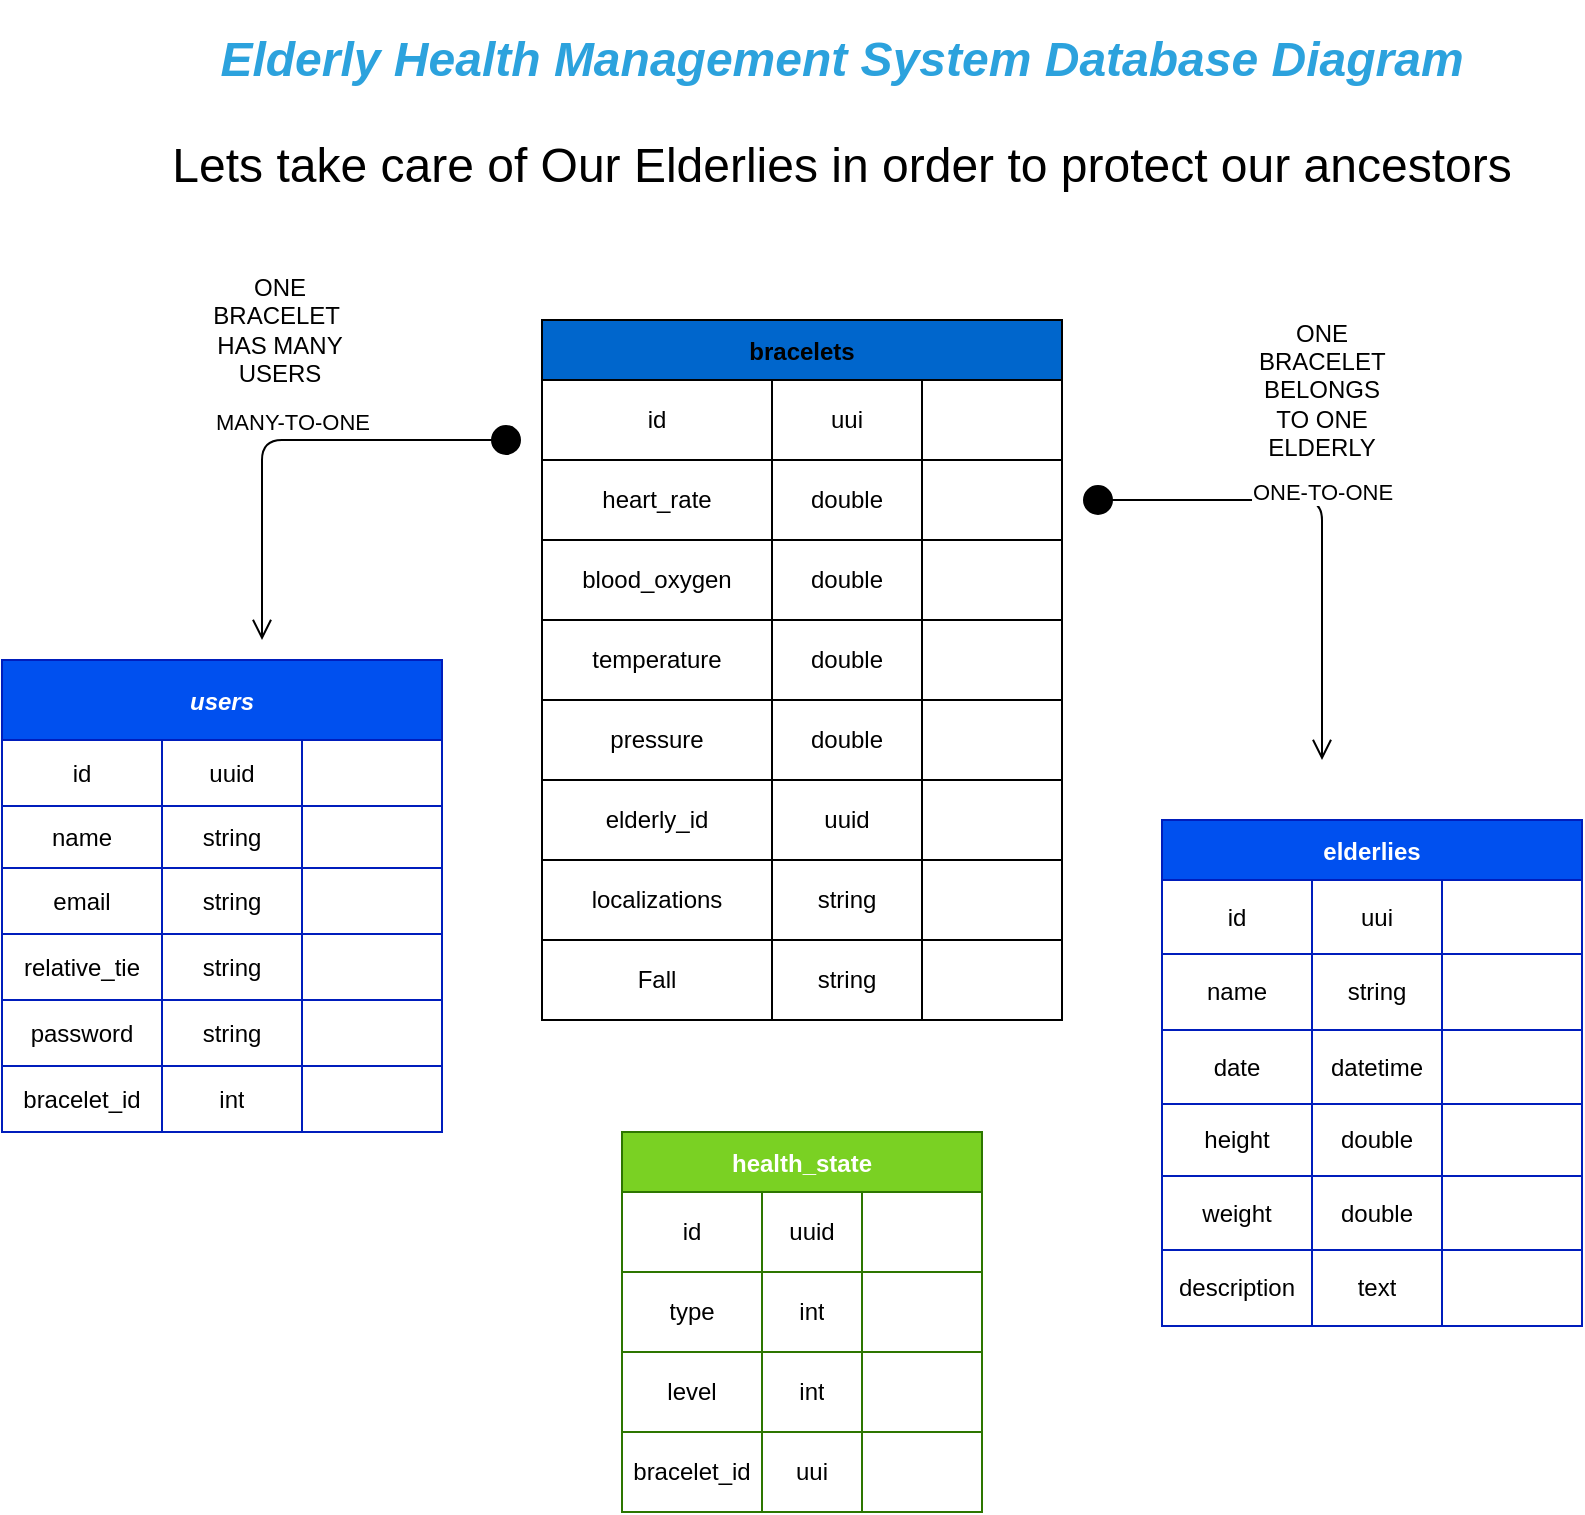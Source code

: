 <mxfile>
    <diagram id="YnS87yEpvr6c0MNXMADk" name="Page-1">
        <mxGraphModel dx="781" dy="1704" grid="1" gridSize="10" guides="1" tooltips="1" connect="1" arrows="1" fold="1" page="1" pageScale="1" pageWidth="850" pageHeight="1100" math="0" shadow="0">
            <root>
                <object label="" s="" id="0">
                    <mxCell/>
                </object>
                <mxCell id="1" parent="0"/>
                <mxCell id="2" value="elderlies" style="shape=table;startSize=30;container=1;collapsible=0;childLayout=tableLayout;fontStyle=1;align=center;fillColor=#0050ef;fontColor=#ffffff;strokeColor=#001DBC;" parent="1" vertex="1">
                    <mxGeometry x="590" y="340" width="210" height="253" as="geometry"/>
                </mxCell>
                <mxCell id="4MphJ5b8s6txSLYcJW80-159" value="" style="shape=tableRow;horizontal=0;startSize=0;swimlaneHead=0;swimlaneBody=0;top=0;left=0;bottom=0;right=0;collapsible=0;dropTarget=0;fillColor=none;points=[[0,0.5],[1,0.5]];portConstraint=eastwest;" parent="2" vertex="1">
                    <mxGeometry y="30" width="210" height="37" as="geometry"/>
                </mxCell>
                <mxCell id="4MphJ5b8s6txSLYcJW80-160" value="id" style="shape=partialRectangle;html=1;whiteSpace=wrap;connectable=0;fillColor=none;top=0;left=0;bottom=0;right=0;overflow=hidden;" parent="4MphJ5b8s6txSLYcJW80-159" vertex="1">
                    <mxGeometry width="75" height="37" as="geometry">
                        <mxRectangle width="75" height="37" as="alternateBounds"/>
                    </mxGeometry>
                </mxCell>
                <mxCell id="4MphJ5b8s6txSLYcJW80-161" value="uui" style="shape=partialRectangle;html=1;whiteSpace=wrap;connectable=0;fillColor=none;top=0;left=0;bottom=0;right=0;overflow=hidden;" parent="4MphJ5b8s6txSLYcJW80-159" vertex="1">
                    <mxGeometry x="75" width="65" height="37" as="geometry">
                        <mxRectangle width="65" height="37" as="alternateBounds"/>
                    </mxGeometry>
                </mxCell>
                <mxCell id="4MphJ5b8s6txSLYcJW80-162" value="" style="shape=partialRectangle;html=1;whiteSpace=wrap;connectable=0;fillColor=none;top=0;left=0;bottom=0;right=0;overflow=hidden;" parent="4MphJ5b8s6txSLYcJW80-159" vertex="1">
                    <mxGeometry x="140" width="70" height="37" as="geometry">
                        <mxRectangle width="70" height="37" as="alternateBounds"/>
                    </mxGeometry>
                </mxCell>
                <mxCell id="7" value="" style="shape=tableRow;horizontal=0;startSize=0;swimlaneHead=0;swimlaneBody=0;top=0;left=0;bottom=0;right=0;collapsible=0;dropTarget=0;fillColor=none;points=[[0,0.5],[1,0.5]];portConstraint=eastwest;" parent="2" vertex="1">
                    <mxGeometry y="67" width="210" height="38" as="geometry"/>
                </mxCell>
                <mxCell id="8" value="name" style="shape=partialRectangle;html=1;whiteSpace=wrap;connectable=0;fillColor=none;top=0;left=0;bottom=0;right=0;overflow=hidden;" parent="7" vertex="1">
                    <mxGeometry width="75" height="38" as="geometry">
                        <mxRectangle width="75" height="38" as="alternateBounds"/>
                    </mxGeometry>
                </mxCell>
                <mxCell id="9" value="string" style="shape=partialRectangle;html=1;whiteSpace=wrap;connectable=0;fillColor=none;top=0;left=0;bottom=0;right=0;overflow=hidden;" parent="7" vertex="1">
                    <mxGeometry x="75" width="65" height="38" as="geometry">
                        <mxRectangle width="65" height="38" as="alternateBounds"/>
                    </mxGeometry>
                </mxCell>
                <mxCell id="10" value="" style="shape=partialRectangle;html=1;whiteSpace=wrap;connectable=0;fillColor=none;top=0;left=0;bottom=0;right=0;overflow=hidden;" parent="7" vertex="1">
                    <mxGeometry x="140" width="70" height="38" as="geometry">
                        <mxRectangle width="70" height="38" as="alternateBounds"/>
                    </mxGeometry>
                </mxCell>
                <mxCell id="11" value="" style="shape=tableRow;horizontal=0;startSize=0;swimlaneHead=0;swimlaneBody=0;top=0;left=0;bottom=0;right=0;collapsible=0;dropTarget=0;fillColor=none;points=[[0,0.5],[1,0.5]];portConstraint=eastwest;" parent="2" vertex="1">
                    <mxGeometry y="105" width="210" height="37" as="geometry"/>
                </mxCell>
                <mxCell id="12" value="date" style="shape=partialRectangle;html=1;whiteSpace=wrap;connectable=0;fillColor=none;top=0;left=0;bottom=0;right=0;overflow=hidden;" parent="11" vertex="1">
                    <mxGeometry width="75" height="37" as="geometry">
                        <mxRectangle width="75" height="37" as="alternateBounds"/>
                    </mxGeometry>
                </mxCell>
                <mxCell id="13" value="datetime" style="shape=partialRectangle;html=1;whiteSpace=wrap;connectable=0;fillColor=none;top=0;left=0;bottom=0;right=0;overflow=hidden;" parent="11" vertex="1">
                    <mxGeometry x="75" width="65" height="37" as="geometry">
                        <mxRectangle width="65" height="37" as="alternateBounds"/>
                    </mxGeometry>
                </mxCell>
                <mxCell id="14" value="" style="shape=partialRectangle;html=1;whiteSpace=wrap;connectable=0;fillColor=none;top=0;left=0;bottom=0;right=0;overflow=hidden;" parent="11" vertex="1">
                    <mxGeometry x="140" width="70" height="37" as="geometry">
                        <mxRectangle width="70" height="37" as="alternateBounds"/>
                    </mxGeometry>
                </mxCell>
                <mxCell id="4MphJ5b8s6txSLYcJW80-93" style="shape=tableRow;horizontal=0;startSize=0;swimlaneHead=0;swimlaneBody=0;top=0;left=0;bottom=0;right=0;collapsible=0;dropTarget=0;fillColor=none;points=[[0,0.5],[1,0.5]];portConstraint=eastwest;" parent="2" vertex="1">
                    <mxGeometry y="142" width="210" height="36" as="geometry"/>
                </mxCell>
                <mxCell id="4MphJ5b8s6txSLYcJW80-94" value="height" style="shape=partialRectangle;html=1;whiteSpace=wrap;connectable=0;fillColor=none;top=0;left=0;bottom=0;right=0;overflow=hidden;" parent="4MphJ5b8s6txSLYcJW80-93" vertex="1">
                    <mxGeometry width="75" height="36" as="geometry">
                        <mxRectangle width="75" height="36" as="alternateBounds"/>
                    </mxGeometry>
                </mxCell>
                <mxCell id="4MphJ5b8s6txSLYcJW80-95" value="double" style="shape=partialRectangle;html=1;whiteSpace=wrap;connectable=0;fillColor=none;top=0;left=0;bottom=0;right=0;overflow=hidden;" parent="4MphJ5b8s6txSLYcJW80-93" vertex="1">
                    <mxGeometry x="75" width="65" height="36" as="geometry">
                        <mxRectangle width="65" height="36" as="alternateBounds"/>
                    </mxGeometry>
                </mxCell>
                <mxCell id="4MphJ5b8s6txSLYcJW80-96" style="shape=partialRectangle;html=1;whiteSpace=wrap;connectable=0;fillColor=none;top=0;left=0;bottom=0;right=0;overflow=hidden;" parent="4MphJ5b8s6txSLYcJW80-93" vertex="1">
                    <mxGeometry x="140" width="70" height="36" as="geometry">
                        <mxRectangle width="70" height="36" as="alternateBounds"/>
                    </mxGeometry>
                </mxCell>
                <mxCell id="4MphJ5b8s6txSLYcJW80-97" style="shape=tableRow;horizontal=0;startSize=0;swimlaneHead=0;swimlaneBody=0;top=0;left=0;bottom=0;right=0;collapsible=0;dropTarget=0;fillColor=none;points=[[0,0.5],[1,0.5]];portConstraint=eastwest;" parent="2" vertex="1">
                    <mxGeometry y="178" width="210" height="37" as="geometry"/>
                </mxCell>
                <mxCell id="4MphJ5b8s6txSLYcJW80-98" value="weight" style="shape=partialRectangle;html=1;whiteSpace=wrap;connectable=0;fillColor=none;top=0;left=0;bottom=0;right=0;overflow=hidden;" parent="4MphJ5b8s6txSLYcJW80-97" vertex="1">
                    <mxGeometry width="75" height="37" as="geometry">
                        <mxRectangle width="75" height="37" as="alternateBounds"/>
                    </mxGeometry>
                </mxCell>
                <mxCell id="4MphJ5b8s6txSLYcJW80-99" value="double" style="shape=partialRectangle;html=1;whiteSpace=wrap;connectable=0;fillColor=none;top=0;left=0;bottom=0;right=0;overflow=hidden;" parent="4MphJ5b8s6txSLYcJW80-97" vertex="1">
                    <mxGeometry x="75" width="65" height="37" as="geometry">
                        <mxRectangle width="65" height="37" as="alternateBounds"/>
                    </mxGeometry>
                </mxCell>
                <mxCell id="4MphJ5b8s6txSLYcJW80-100" style="shape=partialRectangle;html=1;whiteSpace=wrap;connectable=0;fillColor=none;top=0;left=0;bottom=0;right=0;overflow=hidden;" parent="4MphJ5b8s6txSLYcJW80-97" vertex="1">
                    <mxGeometry x="140" width="70" height="37" as="geometry">
                        <mxRectangle width="70" height="37" as="alternateBounds"/>
                    </mxGeometry>
                </mxCell>
                <mxCell id="4MphJ5b8s6txSLYcJW80-101" style="shape=tableRow;horizontal=0;startSize=0;swimlaneHead=0;swimlaneBody=0;top=0;left=0;bottom=0;right=0;collapsible=0;dropTarget=0;fillColor=none;points=[[0,0.5],[1,0.5]];portConstraint=eastwest;" parent="2" vertex="1">
                    <mxGeometry y="215" width="210" height="38" as="geometry"/>
                </mxCell>
                <mxCell id="4MphJ5b8s6txSLYcJW80-102" value="description" style="shape=partialRectangle;html=1;whiteSpace=wrap;connectable=0;fillColor=none;top=0;left=0;bottom=0;right=0;overflow=hidden;" parent="4MphJ5b8s6txSLYcJW80-101" vertex="1">
                    <mxGeometry width="75" height="38" as="geometry">
                        <mxRectangle width="75" height="38" as="alternateBounds"/>
                    </mxGeometry>
                </mxCell>
                <mxCell id="4MphJ5b8s6txSLYcJW80-103" value="text" style="shape=partialRectangle;html=1;whiteSpace=wrap;connectable=0;fillColor=none;top=0;left=0;bottom=0;right=0;overflow=hidden;" parent="4MphJ5b8s6txSLYcJW80-101" vertex="1">
                    <mxGeometry x="75" width="65" height="38" as="geometry">
                        <mxRectangle width="65" height="38" as="alternateBounds"/>
                    </mxGeometry>
                </mxCell>
                <mxCell id="4MphJ5b8s6txSLYcJW80-104" style="shape=partialRectangle;html=1;whiteSpace=wrap;connectable=0;fillColor=none;top=0;left=0;bottom=0;right=0;overflow=hidden;" parent="4MphJ5b8s6txSLYcJW80-101" vertex="1">
                    <mxGeometry x="140" width="70" height="38" as="geometry">
                        <mxRectangle width="70" height="38" as="alternateBounds"/>
                    </mxGeometry>
                </mxCell>
                <mxCell id="15" value="users" style="shape=table;startSize=40;container=1;collapsible=0;childLayout=tableLayout;fontStyle=3;align=center;labelBackgroundColor=none;fillColor=#0050ef;fontColor=#ffffff;strokeColor=#001DBC;" parent="1" vertex="1">
                    <mxGeometry x="10" y="260" width="220" height="236" as="geometry"/>
                </mxCell>
                <mxCell id="16" value="" style="shape=tableRow;horizontal=0;startSize=0;swimlaneHead=0;swimlaneBody=0;top=0;left=0;bottom=0;right=0;collapsible=0;dropTarget=0;fillColor=none;points=[[0,0.5],[1,0.5]];portConstraint=eastwest;" parent="15" vertex="1">
                    <mxGeometry y="40" width="220" height="33" as="geometry"/>
                </mxCell>
                <mxCell id="17" value="id" style="shape=partialRectangle;html=1;whiteSpace=wrap;connectable=0;fillColor=none;top=0;left=0;bottom=0;right=0;overflow=hidden;" parent="16" vertex="1">
                    <mxGeometry width="80" height="33" as="geometry">
                        <mxRectangle width="80" height="33" as="alternateBounds"/>
                    </mxGeometry>
                </mxCell>
                <mxCell id="18" value="uuid" style="shape=partialRectangle;html=1;whiteSpace=wrap;connectable=0;fillColor=none;top=0;left=0;bottom=0;right=0;overflow=hidden;" parent="16" vertex="1">
                    <mxGeometry x="80" width="70" height="33" as="geometry">
                        <mxRectangle width="70" height="33" as="alternateBounds"/>
                    </mxGeometry>
                </mxCell>
                <mxCell id="19" value="" style="shape=partialRectangle;html=1;whiteSpace=wrap;connectable=0;fillColor=none;top=0;left=0;bottom=0;right=0;overflow=hidden;" parent="16" vertex="1">
                    <mxGeometry x="150" width="70" height="33" as="geometry">
                        <mxRectangle width="70" height="33" as="alternateBounds"/>
                    </mxGeometry>
                </mxCell>
                <mxCell id="20" value="" style="shape=tableRow;horizontal=0;startSize=0;swimlaneHead=0;swimlaneBody=0;top=0;left=0;bottom=0;right=0;collapsible=0;dropTarget=0;fillColor=none;points=[[0,0.5],[1,0.5]];portConstraint=eastwest;" parent="15" vertex="1">
                    <mxGeometry y="73" width="220" height="31" as="geometry"/>
                </mxCell>
                <mxCell id="21" value="name" style="shape=partialRectangle;html=1;whiteSpace=wrap;connectable=0;fillColor=none;top=0;left=0;bottom=0;right=0;overflow=hidden;" parent="20" vertex="1">
                    <mxGeometry width="80" height="31" as="geometry">
                        <mxRectangle width="80" height="31" as="alternateBounds"/>
                    </mxGeometry>
                </mxCell>
                <mxCell id="22" value="string" style="shape=partialRectangle;html=1;whiteSpace=wrap;connectable=0;fillColor=none;top=0;left=0;bottom=0;right=0;overflow=hidden;" parent="20" vertex="1">
                    <mxGeometry x="80" width="70" height="31" as="geometry">
                        <mxRectangle width="70" height="31" as="alternateBounds"/>
                    </mxGeometry>
                </mxCell>
                <mxCell id="23" value="" style="shape=partialRectangle;html=1;whiteSpace=wrap;connectable=0;fillColor=none;top=0;left=0;bottom=0;right=0;overflow=hidden;" parent="20" vertex="1">
                    <mxGeometry x="150" width="70" height="31" as="geometry">
                        <mxRectangle width="70" height="31" as="alternateBounds"/>
                    </mxGeometry>
                </mxCell>
                <mxCell id="24" value="" style="shape=tableRow;horizontal=0;startSize=0;swimlaneHead=0;swimlaneBody=0;top=0;left=0;bottom=0;right=0;collapsible=0;dropTarget=0;fillColor=none;points=[[0,0.5],[1,0.5]];portConstraint=eastwest;" parent="15" vertex="1">
                    <mxGeometry y="104" width="220" height="33" as="geometry"/>
                </mxCell>
                <mxCell id="25" value="email" style="shape=partialRectangle;html=1;whiteSpace=wrap;connectable=0;fillColor=none;top=0;left=0;bottom=0;right=0;overflow=hidden;" parent="24" vertex="1">
                    <mxGeometry width="80" height="33" as="geometry">
                        <mxRectangle width="80" height="33" as="alternateBounds"/>
                    </mxGeometry>
                </mxCell>
                <mxCell id="26" value="string" style="shape=partialRectangle;html=1;whiteSpace=wrap;connectable=0;fillColor=none;top=0;left=0;bottom=0;right=0;overflow=hidden;" parent="24" vertex="1">
                    <mxGeometry x="80" width="70" height="33" as="geometry">
                        <mxRectangle width="70" height="33" as="alternateBounds"/>
                    </mxGeometry>
                </mxCell>
                <mxCell id="27" value="" style="shape=partialRectangle;html=1;whiteSpace=wrap;connectable=0;fillColor=none;top=0;left=0;bottom=0;right=0;overflow=hidden;" parent="24" vertex="1">
                    <mxGeometry x="150" width="70" height="33" as="geometry">
                        <mxRectangle width="70" height="33" as="alternateBounds"/>
                    </mxGeometry>
                </mxCell>
                <mxCell id="4MphJ5b8s6txSLYcJW80-67" style="shape=tableRow;horizontal=0;startSize=0;swimlaneHead=0;swimlaneBody=0;top=0;left=0;bottom=0;right=0;collapsible=0;dropTarget=0;fillColor=none;points=[[0,0.5],[1,0.5]];portConstraint=eastwest;" parent="15" vertex="1">
                    <mxGeometry y="137" width="220" height="33" as="geometry"/>
                </mxCell>
                <mxCell id="4MphJ5b8s6txSLYcJW80-68" value="relative_tie" style="shape=partialRectangle;html=1;whiteSpace=wrap;connectable=0;fillColor=none;top=0;left=0;bottom=0;right=0;overflow=hidden;" parent="4MphJ5b8s6txSLYcJW80-67" vertex="1">
                    <mxGeometry width="80" height="33" as="geometry">
                        <mxRectangle width="80" height="33" as="alternateBounds"/>
                    </mxGeometry>
                </mxCell>
                <mxCell id="4MphJ5b8s6txSLYcJW80-69" value="string" style="shape=partialRectangle;html=1;whiteSpace=wrap;connectable=0;fillColor=none;top=0;left=0;bottom=0;right=0;overflow=hidden;" parent="4MphJ5b8s6txSLYcJW80-67" vertex="1">
                    <mxGeometry x="80" width="70" height="33" as="geometry">
                        <mxRectangle width="70" height="33" as="alternateBounds"/>
                    </mxGeometry>
                </mxCell>
                <mxCell id="4MphJ5b8s6txSLYcJW80-70" style="shape=partialRectangle;html=1;whiteSpace=wrap;connectable=0;fillColor=none;top=0;left=0;bottom=0;right=0;overflow=hidden;" parent="4MphJ5b8s6txSLYcJW80-67" vertex="1">
                    <mxGeometry x="150" width="70" height="33" as="geometry">
                        <mxRectangle width="70" height="33" as="alternateBounds"/>
                    </mxGeometry>
                </mxCell>
                <mxCell id="4MphJ5b8s6txSLYcJW80-71" style="shape=tableRow;horizontal=0;startSize=0;swimlaneHead=0;swimlaneBody=0;top=0;left=0;bottom=0;right=0;collapsible=0;dropTarget=0;fillColor=none;points=[[0,0.5],[1,0.5]];portConstraint=eastwest;" parent="15" vertex="1">
                    <mxGeometry y="170" width="220" height="33" as="geometry"/>
                </mxCell>
                <mxCell id="4MphJ5b8s6txSLYcJW80-72" value="password" style="shape=partialRectangle;html=1;whiteSpace=wrap;connectable=0;fillColor=none;top=0;left=0;bottom=0;right=0;overflow=hidden;" parent="4MphJ5b8s6txSLYcJW80-71" vertex="1">
                    <mxGeometry width="80" height="33" as="geometry">
                        <mxRectangle width="80" height="33" as="alternateBounds"/>
                    </mxGeometry>
                </mxCell>
                <mxCell id="4MphJ5b8s6txSLYcJW80-73" value="string" style="shape=partialRectangle;html=1;whiteSpace=wrap;connectable=0;fillColor=none;top=0;left=0;bottom=0;right=0;overflow=hidden;" parent="4MphJ5b8s6txSLYcJW80-71" vertex="1">
                    <mxGeometry x="80" width="70" height="33" as="geometry">
                        <mxRectangle width="70" height="33" as="alternateBounds"/>
                    </mxGeometry>
                </mxCell>
                <mxCell id="4MphJ5b8s6txSLYcJW80-74" style="shape=partialRectangle;html=1;whiteSpace=wrap;connectable=0;fillColor=none;top=0;left=0;bottom=0;right=0;overflow=hidden;" parent="4MphJ5b8s6txSLYcJW80-71" vertex="1">
                    <mxGeometry x="150" width="70" height="33" as="geometry">
                        <mxRectangle width="70" height="33" as="alternateBounds"/>
                    </mxGeometry>
                </mxCell>
                <mxCell id="4MphJ5b8s6txSLYcJW80-75" style="shape=tableRow;horizontal=0;startSize=0;swimlaneHead=0;swimlaneBody=0;top=0;left=0;bottom=0;right=0;collapsible=0;dropTarget=0;fillColor=none;points=[[0,0.5],[1,0.5]];portConstraint=eastwest;" parent="15" vertex="1">
                    <mxGeometry y="203" width="220" height="33" as="geometry"/>
                </mxCell>
                <mxCell id="4MphJ5b8s6txSLYcJW80-76" value="bracelet_id" style="shape=partialRectangle;html=1;whiteSpace=wrap;connectable=0;fillColor=none;top=0;left=0;bottom=0;right=0;overflow=hidden;" parent="4MphJ5b8s6txSLYcJW80-75" vertex="1">
                    <mxGeometry width="80" height="33" as="geometry">
                        <mxRectangle width="80" height="33" as="alternateBounds"/>
                    </mxGeometry>
                </mxCell>
                <mxCell id="4MphJ5b8s6txSLYcJW80-77" value="int" style="shape=partialRectangle;html=1;whiteSpace=wrap;connectable=0;fillColor=none;top=0;left=0;bottom=0;right=0;overflow=hidden;" parent="4MphJ5b8s6txSLYcJW80-75" vertex="1">
                    <mxGeometry x="80" width="70" height="33" as="geometry">
                        <mxRectangle width="70" height="33" as="alternateBounds"/>
                    </mxGeometry>
                </mxCell>
                <mxCell id="4MphJ5b8s6txSLYcJW80-78" style="shape=partialRectangle;html=1;whiteSpace=wrap;connectable=0;fillColor=none;top=0;left=0;bottom=0;right=0;overflow=hidden;" parent="4MphJ5b8s6txSLYcJW80-75" vertex="1">
                    <mxGeometry x="150" width="70" height="33" as="geometry">
                        <mxRectangle width="70" height="33" as="alternateBounds"/>
                    </mxGeometry>
                </mxCell>
                <mxCell id="4MphJ5b8s6txSLYcJW80-79" value="bracelets" style="shape=table;startSize=30;container=1;collapsible=0;childLayout=tableLayout;fontStyle=1;align=center;fillColor=#0066CC;" parent="1" vertex="1">
                    <mxGeometry x="280" y="90" width="260" height="350" as="geometry"/>
                </mxCell>
                <mxCell id="4MphJ5b8s6txSLYcJW80-80" value="" style="shape=tableRow;horizontal=0;startSize=0;swimlaneHead=0;swimlaneBody=0;top=0;left=0;bottom=0;right=0;collapsible=0;dropTarget=0;fillColor=none;points=[[0,0.5],[1,0.5]];portConstraint=eastwest;" parent="4MphJ5b8s6txSLYcJW80-79" vertex="1">
                    <mxGeometry y="30" width="260" height="40" as="geometry"/>
                </mxCell>
                <mxCell id="4MphJ5b8s6txSLYcJW80-81" value="id" style="shape=partialRectangle;html=1;whiteSpace=wrap;connectable=0;fillColor=none;top=0;left=0;bottom=0;right=0;overflow=hidden;" parent="4MphJ5b8s6txSLYcJW80-80" vertex="1">
                    <mxGeometry width="115" height="40" as="geometry">
                        <mxRectangle width="115" height="40" as="alternateBounds"/>
                    </mxGeometry>
                </mxCell>
                <mxCell id="4MphJ5b8s6txSLYcJW80-82" value="uui" style="shape=partialRectangle;html=1;whiteSpace=wrap;connectable=0;fillColor=none;top=0;left=0;bottom=0;right=0;overflow=hidden;" parent="4MphJ5b8s6txSLYcJW80-80" vertex="1">
                    <mxGeometry x="115" width="75" height="40" as="geometry">
                        <mxRectangle width="75" height="40" as="alternateBounds"/>
                    </mxGeometry>
                </mxCell>
                <mxCell id="4MphJ5b8s6txSLYcJW80-83" value="" style="shape=partialRectangle;html=1;whiteSpace=wrap;connectable=0;fillColor=none;top=0;left=0;bottom=0;right=0;overflow=hidden;" parent="4MphJ5b8s6txSLYcJW80-80" vertex="1">
                    <mxGeometry x="190" width="70" height="40" as="geometry">
                        <mxRectangle width="70" height="40" as="alternateBounds"/>
                    </mxGeometry>
                </mxCell>
                <mxCell id="4MphJ5b8s6txSLYcJW80-84" value="" style="shape=tableRow;horizontal=0;startSize=0;swimlaneHead=0;swimlaneBody=0;top=0;left=0;bottom=0;right=0;collapsible=0;dropTarget=0;fillColor=none;points=[[0,0.5],[1,0.5]];portConstraint=eastwest;" parent="4MphJ5b8s6txSLYcJW80-79" vertex="1">
                    <mxGeometry y="70" width="260" height="40" as="geometry"/>
                </mxCell>
                <mxCell id="4MphJ5b8s6txSLYcJW80-85" value="heart_rate" style="shape=partialRectangle;html=1;whiteSpace=wrap;connectable=0;fillColor=none;top=0;left=0;bottom=0;right=0;overflow=hidden;" parent="4MphJ5b8s6txSLYcJW80-84" vertex="1">
                    <mxGeometry width="115" height="40" as="geometry">
                        <mxRectangle width="115" height="40" as="alternateBounds"/>
                    </mxGeometry>
                </mxCell>
                <mxCell id="4MphJ5b8s6txSLYcJW80-86" value="double" style="shape=partialRectangle;html=1;whiteSpace=wrap;connectable=0;fillColor=none;top=0;left=0;bottom=0;right=0;overflow=hidden;" parent="4MphJ5b8s6txSLYcJW80-84" vertex="1">
                    <mxGeometry x="115" width="75" height="40" as="geometry">
                        <mxRectangle width="75" height="40" as="alternateBounds"/>
                    </mxGeometry>
                </mxCell>
                <mxCell id="4MphJ5b8s6txSLYcJW80-87" value="" style="shape=partialRectangle;html=1;whiteSpace=wrap;connectable=0;fillColor=none;top=0;left=0;bottom=0;right=0;overflow=hidden;" parent="4MphJ5b8s6txSLYcJW80-84" vertex="1">
                    <mxGeometry x="190" width="70" height="40" as="geometry">
                        <mxRectangle width="70" height="40" as="alternateBounds"/>
                    </mxGeometry>
                </mxCell>
                <mxCell id="4MphJ5b8s6txSLYcJW80-88" value="" style="shape=tableRow;horizontal=0;startSize=0;swimlaneHead=0;swimlaneBody=0;top=0;left=0;bottom=0;right=0;collapsible=0;dropTarget=0;fillColor=none;points=[[0,0.5],[1,0.5]];portConstraint=eastwest;" parent="4MphJ5b8s6txSLYcJW80-79" vertex="1">
                    <mxGeometry y="110" width="260" height="40" as="geometry"/>
                </mxCell>
                <mxCell id="4MphJ5b8s6txSLYcJW80-89" value="blood_oxygen" style="shape=partialRectangle;html=1;whiteSpace=wrap;connectable=0;fillColor=none;top=0;left=0;bottom=0;right=0;overflow=hidden;" parent="4MphJ5b8s6txSLYcJW80-88" vertex="1">
                    <mxGeometry width="115" height="40" as="geometry">
                        <mxRectangle width="115" height="40" as="alternateBounds"/>
                    </mxGeometry>
                </mxCell>
                <mxCell id="4MphJ5b8s6txSLYcJW80-90" value="double" style="shape=partialRectangle;html=1;whiteSpace=wrap;connectable=0;fillColor=none;top=0;left=0;bottom=0;right=0;overflow=hidden;" parent="4MphJ5b8s6txSLYcJW80-88" vertex="1">
                    <mxGeometry x="115" width="75" height="40" as="geometry">
                        <mxRectangle width="75" height="40" as="alternateBounds"/>
                    </mxGeometry>
                </mxCell>
                <mxCell id="4MphJ5b8s6txSLYcJW80-91" value="" style="shape=partialRectangle;html=1;whiteSpace=wrap;connectable=0;fillColor=none;top=0;left=0;bottom=0;right=0;overflow=hidden;" parent="4MphJ5b8s6txSLYcJW80-88" vertex="1">
                    <mxGeometry x="190" width="70" height="40" as="geometry">
                        <mxRectangle width="70" height="40" as="alternateBounds"/>
                    </mxGeometry>
                </mxCell>
                <mxCell id="4MphJ5b8s6txSLYcJW80-123" style="shape=tableRow;horizontal=0;startSize=0;swimlaneHead=0;swimlaneBody=0;top=0;left=0;bottom=0;right=0;collapsible=0;dropTarget=0;fillColor=none;points=[[0,0.5],[1,0.5]];portConstraint=eastwest;" parent="4MphJ5b8s6txSLYcJW80-79" vertex="1">
                    <mxGeometry y="150" width="260" height="40" as="geometry"/>
                </mxCell>
                <mxCell id="4MphJ5b8s6txSLYcJW80-124" value="temperature" style="shape=partialRectangle;html=1;whiteSpace=wrap;connectable=0;fillColor=none;top=0;left=0;bottom=0;right=0;overflow=hidden;" parent="4MphJ5b8s6txSLYcJW80-123" vertex="1">
                    <mxGeometry width="115" height="40" as="geometry">
                        <mxRectangle width="115" height="40" as="alternateBounds"/>
                    </mxGeometry>
                </mxCell>
                <mxCell id="4MphJ5b8s6txSLYcJW80-125" value="double" style="shape=partialRectangle;html=1;whiteSpace=wrap;connectable=0;fillColor=none;top=0;left=0;bottom=0;right=0;overflow=hidden;" parent="4MphJ5b8s6txSLYcJW80-123" vertex="1">
                    <mxGeometry x="115" width="75" height="40" as="geometry">
                        <mxRectangle width="75" height="40" as="alternateBounds"/>
                    </mxGeometry>
                </mxCell>
                <mxCell id="4MphJ5b8s6txSLYcJW80-126" style="shape=partialRectangle;html=1;whiteSpace=wrap;connectable=0;fillColor=none;top=0;left=0;bottom=0;right=0;overflow=hidden;" parent="4MphJ5b8s6txSLYcJW80-123" vertex="1">
                    <mxGeometry x="190" width="70" height="40" as="geometry">
                        <mxRectangle width="70" height="40" as="alternateBounds"/>
                    </mxGeometry>
                </mxCell>
                <mxCell id="4MphJ5b8s6txSLYcJW80-127" style="shape=tableRow;horizontal=0;startSize=0;swimlaneHead=0;swimlaneBody=0;top=0;left=0;bottom=0;right=0;collapsible=0;dropTarget=0;fillColor=none;points=[[0,0.5],[1,0.5]];portConstraint=eastwest;" parent="4MphJ5b8s6txSLYcJW80-79" vertex="1">
                    <mxGeometry y="190" width="260" height="40" as="geometry"/>
                </mxCell>
                <mxCell id="4MphJ5b8s6txSLYcJW80-128" value="pressure" style="shape=partialRectangle;html=1;whiteSpace=wrap;connectable=0;fillColor=none;top=0;left=0;bottom=0;right=0;overflow=hidden;" parent="4MphJ5b8s6txSLYcJW80-127" vertex="1">
                    <mxGeometry width="115" height="40" as="geometry">
                        <mxRectangle width="115" height="40" as="alternateBounds"/>
                    </mxGeometry>
                </mxCell>
                <mxCell id="4MphJ5b8s6txSLYcJW80-129" value="double" style="shape=partialRectangle;html=1;whiteSpace=wrap;connectable=0;fillColor=none;top=0;left=0;bottom=0;right=0;overflow=hidden;" parent="4MphJ5b8s6txSLYcJW80-127" vertex="1">
                    <mxGeometry x="115" width="75" height="40" as="geometry">
                        <mxRectangle width="75" height="40" as="alternateBounds"/>
                    </mxGeometry>
                </mxCell>
                <mxCell id="4MphJ5b8s6txSLYcJW80-130" style="shape=partialRectangle;html=1;whiteSpace=wrap;connectable=0;fillColor=none;top=0;left=0;bottom=0;right=0;overflow=hidden;" parent="4MphJ5b8s6txSLYcJW80-127" vertex="1">
                    <mxGeometry x="190" width="70" height="40" as="geometry">
                        <mxRectangle width="70" height="40" as="alternateBounds"/>
                    </mxGeometry>
                </mxCell>
                <mxCell id="4MphJ5b8s6txSLYcJW80-155" style="shape=tableRow;horizontal=0;startSize=0;swimlaneHead=0;swimlaneBody=0;top=0;left=0;bottom=0;right=0;collapsible=0;dropTarget=0;fillColor=none;points=[[0,0.5],[1,0.5]];portConstraint=eastwest;" parent="4MphJ5b8s6txSLYcJW80-79" vertex="1">
                    <mxGeometry y="230" width="260" height="40" as="geometry"/>
                </mxCell>
                <mxCell id="4MphJ5b8s6txSLYcJW80-156" value="elderly_id" style="shape=partialRectangle;html=1;whiteSpace=wrap;connectable=0;fillColor=none;top=0;left=0;bottom=0;right=0;overflow=hidden;" parent="4MphJ5b8s6txSLYcJW80-155" vertex="1">
                    <mxGeometry width="115" height="40" as="geometry">
                        <mxRectangle width="115" height="40" as="alternateBounds"/>
                    </mxGeometry>
                </mxCell>
                <mxCell id="4MphJ5b8s6txSLYcJW80-157" value="uuid" style="shape=partialRectangle;html=1;whiteSpace=wrap;connectable=0;fillColor=none;top=0;left=0;bottom=0;right=0;overflow=hidden;" parent="4MphJ5b8s6txSLYcJW80-155" vertex="1">
                    <mxGeometry x="115" width="75" height="40" as="geometry">
                        <mxRectangle width="75" height="40" as="alternateBounds"/>
                    </mxGeometry>
                </mxCell>
                <mxCell id="4MphJ5b8s6txSLYcJW80-158" style="shape=partialRectangle;html=1;whiteSpace=wrap;connectable=0;fillColor=none;top=0;left=0;bottom=0;right=0;overflow=hidden;" parent="4MphJ5b8s6txSLYcJW80-155" vertex="1">
                    <mxGeometry x="190" width="70" height="40" as="geometry">
                        <mxRectangle width="70" height="40" as="alternateBounds"/>
                    </mxGeometry>
                </mxCell>
                <mxCell id="28" style="shape=tableRow;horizontal=0;startSize=0;swimlaneHead=0;swimlaneBody=0;top=0;left=0;bottom=0;right=0;collapsible=0;dropTarget=0;fillColor=none;points=[[0,0.5],[1,0.5]];portConstraint=eastwest;" vertex="1" parent="4MphJ5b8s6txSLYcJW80-79">
                    <mxGeometry y="270" width="260" height="40" as="geometry"/>
                </mxCell>
                <mxCell id="29" value="localizations" style="shape=partialRectangle;html=1;whiteSpace=wrap;connectable=0;fillColor=none;top=0;left=0;bottom=0;right=0;overflow=hidden;" vertex="1" parent="28">
                    <mxGeometry width="115" height="40" as="geometry">
                        <mxRectangle width="115" height="40" as="alternateBounds"/>
                    </mxGeometry>
                </mxCell>
                <mxCell id="30" value="string" style="shape=partialRectangle;html=1;whiteSpace=wrap;connectable=0;fillColor=none;top=0;left=0;bottom=0;right=0;overflow=hidden;" vertex="1" parent="28">
                    <mxGeometry x="115" width="75" height="40" as="geometry">
                        <mxRectangle width="75" height="40" as="alternateBounds"/>
                    </mxGeometry>
                </mxCell>
                <mxCell id="31" style="shape=partialRectangle;html=1;whiteSpace=wrap;connectable=0;fillColor=none;top=0;left=0;bottom=0;right=0;overflow=hidden;" vertex="1" parent="28">
                    <mxGeometry x="190" width="70" height="40" as="geometry">
                        <mxRectangle width="70" height="40" as="alternateBounds"/>
                    </mxGeometry>
                </mxCell>
                <mxCell id="32" style="shape=tableRow;horizontal=0;startSize=0;swimlaneHead=0;swimlaneBody=0;top=0;left=0;bottom=0;right=0;collapsible=0;dropTarget=0;fillColor=none;points=[[0,0.5],[1,0.5]];portConstraint=eastwest;" vertex="1" parent="4MphJ5b8s6txSLYcJW80-79">
                    <mxGeometry y="310" width="260" height="40" as="geometry"/>
                </mxCell>
                <mxCell id="33" value="Fall" style="shape=partialRectangle;html=1;whiteSpace=wrap;connectable=0;fillColor=none;top=0;left=0;bottom=0;right=0;overflow=hidden;" vertex="1" parent="32">
                    <mxGeometry width="115" height="40" as="geometry">
                        <mxRectangle width="115" height="40" as="alternateBounds"/>
                    </mxGeometry>
                </mxCell>
                <mxCell id="34" value="string" style="shape=partialRectangle;html=1;whiteSpace=wrap;connectable=0;fillColor=none;top=0;left=0;bottom=0;right=0;overflow=hidden;" vertex="1" parent="32">
                    <mxGeometry x="115" width="75" height="40" as="geometry">
                        <mxRectangle width="75" height="40" as="alternateBounds"/>
                    </mxGeometry>
                </mxCell>
                <mxCell id="35" style="shape=partialRectangle;html=1;whiteSpace=wrap;connectable=0;fillColor=none;top=0;left=0;bottom=0;right=0;overflow=hidden;" vertex="1" parent="32">
                    <mxGeometry x="190" width="70" height="40" as="geometry">
                        <mxRectangle width="70" height="40" as="alternateBounds"/>
                    </mxGeometry>
                </mxCell>
                <mxCell id="4MphJ5b8s6txSLYcJW80-110" value="health_state" style="shape=table;startSize=30;container=1;collapsible=0;childLayout=tableLayout;fontStyle=1;align=center;fillColor=#7ad123;fontColor=#ffffff;strokeColor=#2D7600;" parent="1" vertex="1">
                    <mxGeometry x="320" y="496" width="180" height="190" as="geometry"/>
                </mxCell>
                <mxCell id="4MphJ5b8s6txSLYcJW80-111" value="" style="shape=tableRow;horizontal=0;startSize=0;swimlaneHead=0;swimlaneBody=0;top=0;left=0;bottom=0;right=0;collapsible=0;dropTarget=0;fillColor=none;points=[[0,0.5],[1,0.5]];portConstraint=eastwest;" parent="4MphJ5b8s6txSLYcJW80-110" vertex="1">
                    <mxGeometry y="30" width="180" height="40" as="geometry"/>
                </mxCell>
                <mxCell id="4MphJ5b8s6txSLYcJW80-112" value="id" style="shape=partialRectangle;html=1;whiteSpace=wrap;connectable=0;fillColor=none;top=0;left=0;bottom=0;right=0;overflow=hidden;" parent="4MphJ5b8s6txSLYcJW80-111" vertex="1">
                    <mxGeometry width="70" height="40" as="geometry">
                        <mxRectangle width="70" height="40" as="alternateBounds"/>
                    </mxGeometry>
                </mxCell>
                <mxCell id="4MphJ5b8s6txSLYcJW80-113" value="uuid" style="shape=partialRectangle;html=1;whiteSpace=wrap;connectable=0;fillColor=none;top=0;left=0;bottom=0;right=0;overflow=hidden;" parent="4MphJ5b8s6txSLYcJW80-111" vertex="1">
                    <mxGeometry x="70" width="50" height="40" as="geometry">
                        <mxRectangle width="50" height="40" as="alternateBounds"/>
                    </mxGeometry>
                </mxCell>
                <mxCell id="4MphJ5b8s6txSLYcJW80-114" value="" style="shape=partialRectangle;html=1;whiteSpace=wrap;connectable=0;fillColor=none;top=0;left=0;bottom=0;right=0;overflow=hidden;" parent="4MphJ5b8s6txSLYcJW80-111" vertex="1">
                    <mxGeometry x="120" width="60" height="40" as="geometry">
                        <mxRectangle width="60" height="40" as="alternateBounds"/>
                    </mxGeometry>
                </mxCell>
                <mxCell id="4MphJ5b8s6txSLYcJW80-115" value="" style="shape=tableRow;horizontal=0;startSize=0;swimlaneHead=0;swimlaneBody=0;top=0;left=0;bottom=0;right=0;collapsible=0;dropTarget=0;fillColor=none;points=[[0,0.5],[1,0.5]];portConstraint=eastwest;" parent="4MphJ5b8s6txSLYcJW80-110" vertex="1">
                    <mxGeometry y="70" width="180" height="40" as="geometry"/>
                </mxCell>
                <mxCell id="4MphJ5b8s6txSLYcJW80-116" value="type" style="shape=partialRectangle;html=1;whiteSpace=wrap;connectable=0;fillColor=none;top=0;left=0;bottom=0;right=0;overflow=hidden;" parent="4MphJ5b8s6txSLYcJW80-115" vertex="1">
                    <mxGeometry width="70" height="40" as="geometry">
                        <mxRectangle width="70" height="40" as="alternateBounds"/>
                    </mxGeometry>
                </mxCell>
                <mxCell id="4MphJ5b8s6txSLYcJW80-117" value="int" style="shape=partialRectangle;html=1;whiteSpace=wrap;connectable=0;fillColor=none;top=0;left=0;bottom=0;right=0;overflow=hidden;" parent="4MphJ5b8s6txSLYcJW80-115" vertex="1">
                    <mxGeometry x="70" width="50" height="40" as="geometry">
                        <mxRectangle width="50" height="40" as="alternateBounds"/>
                    </mxGeometry>
                </mxCell>
                <mxCell id="4MphJ5b8s6txSLYcJW80-118" value="" style="shape=partialRectangle;html=1;whiteSpace=wrap;connectable=0;fillColor=none;top=0;left=0;bottom=0;right=0;overflow=hidden;" parent="4MphJ5b8s6txSLYcJW80-115" vertex="1">
                    <mxGeometry x="120" width="60" height="40" as="geometry">
                        <mxRectangle width="60" height="40" as="alternateBounds"/>
                    </mxGeometry>
                </mxCell>
                <mxCell id="4MphJ5b8s6txSLYcJW80-119" value="" style="shape=tableRow;horizontal=0;startSize=0;swimlaneHead=0;swimlaneBody=0;top=0;left=0;bottom=0;right=0;collapsible=0;dropTarget=0;fillColor=none;points=[[0,0.5],[1,0.5]];portConstraint=eastwest;" parent="4MphJ5b8s6txSLYcJW80-110" vertex="1">
                    <mxGeometry y="110" width="180" height="40" as="geometry"/>
                </mxCell>
                <mxCell id="4MphJ5b8s6txSLYcJW80-120" value="level" style="shape=partialRectangle;html=1;whiteSpace=wrap;connectable=0;fillColor=none;top=0;left=0;bottom=0;right=0;overflow=hidden;" parent="4MphJ5b8s6txSLYcJW80-119" vertex="1">
                    <mxGeometry width="70" height="40" as="geometry">
                        <mxRectangle width="70" height="40" as="alternateBounds"/>
                    </mxGeometry>
                </mxCell>
                <mxCell id="4MphJ5b8s6txSLYcJW80-121" value="int" style="shape=partialRectangle;html=1;whiteSpace=wrap;connectable=0;fillColor=none;top=0;left=0;bottom=0;right=0;overflow=hidden;" parent="4MphJ5b8s6txSLYcJW80-119" vertex="1">
                    <mxGeometry x="70" width="50" height="40" as="geometry">
                        <mxRectangle width="50" height="40" as="alternateBounds"/>
                    </mxGeometry>
                </mxCell>
                <mxCell id="4MphJ5b8s6txSLYcJW80-122" value="" style="shape=partialRectangle;html=1;whiteSpace=wrap;connectable=0;fillColor=none;top=0;left=0;bottom=0;right=0;overflow=hidden;" parent="4MphJ5b8s6txSLYcJW80-119" vertex="1">
                    <mxGeometry x="120" width="60" height="40" as="geometry">
                        <mxRectangle width="60" height="40" as="alternateBounds"/>
                    </mxGeometry>
                </mxCell>
                <mxCell id="4MphJ5b8s6txSLYcJW80-131" style="shape=tableRow;horizontal=0;startSize=0;swimlaneHead=0;swimlaneBody=0;top=0;left=0;bottom=0;right=0;collapsible=0;dropTarget=0;fillColor=none;points=[[0,0.5],[1,0.5]];portConstraint=eastwest;" parent="4MphJ5b8s6txSLYcJW80-110" vertex="1">
                    <mxGeometry y="150" width="180" height="40" as="geometry"/>
                </mxCell>
                <mxCell id="4MphJ5b8s6txSLYcJW80-132" value="bracelet_id" style="shape=partialRectangle;html=1;whiteSpace=wrap;connectable=0;fillColor=none;top=0;left=0;bottom=0;right=0;overflow=hidden;" parent="4MphJ5b8s6txSLYcJW80-131" vertex="1">
                    <mxGeometry width="70" height="40" as="geometry">
                        <mxRectangle width="70" height="40" as="alternateBounds"/>
                    </mxGeometry>
                </mxCell>
                <mxCell id="4MphJ5b8s6txSLYcJW80-133" value="uui" style="shape=partialRectangle;html=1;whiteSpace=wrap;connectable=0;fillColor=none;top=0;left=0;bottom=0;right=0;overflow=hidden;" parent="4MphJ5b8s6txSLYcJW80-131" vertex="1">
                    <mxGeometry x="70" width="50" height="40" as="geometry">
                        <mxRectangle width="50" height="40" as="alternateBounds"/>
                    </mxGeometry>
                </mxCell>
                <mxCell id="4MphJ5b8s6txSLYcJW80-134" style="shape=partialRectangle;html=1;whiteSpace=wrap;connectable=0;fillColor=none;top=0;left=0;bottom=0;right=0;overflow=hidden;" parent="4MphJ5b8s6txSLYcJW80-131" vertex="1">
                    <mxGeometry x="120" width="60" height="40" as="geometry">
                        <mxRectangle width="60" height="40" as="alternateBounds"/>
                    </mxGeometry>
                </mxCell>
                <mxCell id="4MphJ5b8s6txSLYcJW80-167" value="MANY-TO-ONE" style="html=1;verticalAlign=bottom;startArrow=circle;startFill=1;endArrow=open;startSize=6;endSize=8;" parent="1" edge="1">
                    <mxGeometry width="80" relative="1" as="geometry">
                        <mxPoint x="270" y="150" as="sourcePoint"/>
                        <mxPoint x="140" y="250" as="targetPoint"/>
                        <Array as="points">
                            <mxPoint x="140" y="150"/>
                        </Array>
                    </mxGeometry>
                </mxCell>
                <mxCell id="4MphJ5b8s6txSLYcJW80-169" value="ONE-TO-ONE" style="html=1;verticalAlign=bottom;startArrow=circle;startFill=1;endArrow=open;startSize=6;endSize=8;" parent="1" edge="1">
                    <mxGeometry width="80" relative="1" as="geometry">
                        <mxPoint x="550" y="180" as="sourcePoint"/>
                        <mxPoint x="670" y="310" as="targetPoint"/>
                        <Array as="points">
                            <mxPoint x="670" y="180"/>
                        </Array>
                    </mxGeometry>
                </mxCell>
                <mxCell id="4MphJ5b8s6txSLYcJW80-170" value="ONE BRACELET BELONGS TO ONE ELDERLY" style="text;html=1;strokeColor=none;fillColor=none;align=center;verticalAlign=middle;whiteSpace=wrap;rounded=0;labelBackgroundColor=none;" parent="1" vertex="1">
                    <mxGeometry x="640" y="110" width="60" height="30" as="geometry"/>
                </mxCell>
                <mxCell id="4MphJ5b8s6txSLYcJW80-175" value="ONE BRACELET&amp;nbsp;&lt;br&gt;HAS MANY USERS" style="text;html=1;strokeColor=none;fillColor=none;align=center;verticalAlign=middle;whiteSpace=wrap;rounded=0;labelBackgroundColor=none;" parent="1" vertex="1">
                    <mxGeometry x="119" y="80" width="60" height="30" as="geometry"/>
                </mxCell>
                <mxCell id="4MphJ5b8s6txSLYcJW80-193" value="&lt;h1 style=&quot;&quot;&gt;&lt;i style=&quot;&quot;&gt;&lt;font style=&quot;font-size: 24px;&quot; color=&quot;#2ca2dd&quot;&gt;Elderly Health Management System Database Diagram&lt;/font&gt;&lt;/i&gt;&lt;/h1&gt;&lt;p style=&quot;font-size: 24px;&quot;&gt;Lets take care of Our Elderlies in order to protect our ancestors&lt;/p&gt;" style="text;html=1;strokeColor=none;fillColor=none;spacing=5;spacingTop=-20;whiteSpace=wrap;overflow=hidden;rounded=0;labelBackgroundColor=none;align=center;" parent="1" vertex="1">
                    <mxGeometry x="70" y="-60" width="720" height="120" as="geometry"/>
                </mxCell>
            </root>
        </mxGraphModel>
    </diagram>
    <diagram id="3V7VRgZHPbVrFUruvSrs" name="Page-2">
        <mxGraphModel dx="1066" dy="604" grid="1" gridSize="10" guides="1" tooltips="1" connect="1" arrows="1" fold="1" page="1" pageScale="1" pageWidth="850" pageHeight="1100" math="0" shadow="0">
            <root>
                <mxCell id="0"/>
                <mxCell id="1" parent="0"/>
                <mxCell id="stFcDSFNcrQjpdHN-M5M-1" value="&lt;h1 style=&quot;text-align: right;&quot;&gt;&lt;font color=&quot;#0d6fd9&quot;&gt;&lt;span style=&quot;font-size: 26px; background-color: initial;&quot;&gt;Functionalities&lt;/span&gt;&lt;br&gt;&lt;/font&gt;&lt;/h1&gt;&lt;p&gt;&lt;br&gt;&lt;/p&gt;" style="text;html=1;strokeColor=none;fillColor=none;spacing=5;spacingTop=-20;whiteSpace=wrap;overflow=hidden;rounded=0;" vertex="1" parent="1">
                    <mxGeometry x="350" y="20" width="210" height="40" as="geometry"/>
                </mxCell>
                <mxCell id="stFcDSFNcrQjpdHN-M5M-19" value="USERS" style="ellipse;html=1;fontSize=26;fontColor=#0d6fd9;" vertex="1" parent="1">
                    <mxGeometry x="30" y="250" width="120" height="80" as="geometry"/>
                </mxCell>
                <mxCell id="stFcDSFNcrQjpdHN-M5M-20" value="" style="endArrow=open;html=1;rounded=0;align=center;verticalAlign=top;endFill=0;labelBackgroundColor=none;endSize=6;fontSize=26;fontColor=#0d6fd9;" edge="1" source="stFcDSFNcrQjpdHN-M5M-19" parent="1" target="stFcDSFNcrQjpdHN-M5M-25">
                    <mxGeometry relative="1" as="geometry">
                        <mxPoint x="270" y="230" as="targetPoint"/>
                        <Array as="points"/>
                    </mxGeometry>
                </mxCell>
                <mxCell id="stFcDSFNcrQjpdHN-M5M-24" value="" style="endArrow=open;html=1;rounded=0;align=center;verticalAlign=top;endFill=0;labelBackgroundColor=none;endSize=6;fontSize=26;fontColor=#0d6fd9;" edge="1" parent="1">
                    <mxGeometry relative="1" as="geometry">
                        <mxPoint x="280" y="310" as="targetPoint"/>
                        <mxPoint x="139.996" y="314.066" as="sourcePoint"/>
                        <Array as="points"/>
                    </mxGeometry>
                </mxCell>
                <mxCell id="stFcDSFNcrQjpdHN-M5M-25" value="&lt;font style=&quot;font-size: 20px;&quot;&gt;CRUD&lt;/font&gt;" style="ellipse;whiteSpace=wrap;html=1;fontSize=26;fontColor=#0d6fd9;" vertex="1" parent="1">
                    <mxGeometry x="300" y="140" width="120" height="80" as="geometry"/>
                </mxCell>
                <mxCell id="qJRddgfKvdtahY6jvpT3-11" value="" style="edgeStyle=none;html=1;fontSize=20;fontColor=#0d6fd9;" edge="1" parent="1" source="stFcDSFNcrQjpdHN-M5M-26">
                    <mxGeometry relative="1" as="geometry">
                        <mxPoint x="590" y="200" as="targetPoint"/>
                        <Array as="points">
                            <mxPoint x="590" y="310"/>
                        </Array>
                    </mxGeometry>
                </mxCell>
                <mxCell id="stFcDSFNcrQjpdHN-M5M-26" value="&lt;font style=&quot;font-size: 20px;&quot;&gt;RECEIVE ALERTS&lt;/font&gt;" style="ellipse;whiteSpace=wrap;html=1;fontSize=26;fontColor=#0d6fd9;" vertex="1" parent="1">
                    <mxGeometry x="285" y="250" width="150" height="110" as="geometry"/>
                </mxCell>
                <mxCell id="stFcDSFNcrQjpdHN-M5M-27" value="&lt;font style=&quot;font-size: 20px;&quot;&gt;AUTHENTICATION&lt;/font&gt;" style="ellipse;whiteSpace=wrap;html=1;fontSize=26;fontColor=#0d6fd9;" vertex="1" parent="1">
                    <mxGeometry x="250" y="420" width="210" height="110" as="geometry"/>
                </mxCell>
                <mxCell id="stFcDSFNcrQjpdHN-M5M-28" value="" style="endArrow=open;html=1;rounded=0;align=center;verticalAlign=top;endFill=0;labelBackgroundColor=none;endSize=6;fontSize=26;fontColor=#0d6fd9;" edge="1" parent="1" source="stFcDSFNcrQjpdHN-M5M-19">
                    <mxGeometry relative="1" as="geometry">
                        <mxPoint x="250" y="450" as="targetPoint"/>
                        <mxPoint x="140" y="340" as="sourcePoint"/>
                        <Array as="points">
                            <mxPoint x="220" y="420"/>
                        </Array>
                    </mxGeometry>
                </mxCell>
                <mxCell id="stFcDSFNcrQjpdHN-M5M-29" value="&lt;font style=&quot;font-size: 20px;&quot;&gt;LOGIN&lt;/font&gt;" style="ellipse;whiteSpace=wrap;html=1;fontSize=26;fontColor=#0d6fd9;" vertex="1" parent="1">
                    <mxGeometry x="490" y="390" width="150" height="60" as="geometry"/>
                </mxCell>
                <mxCell id="stFcDSFNcrQjpdHN-M5M-30" value="&lt;font style=&quot;font-size: 20px;&quot;&gt;REGISTER&lt;/font&gt;" style="ellipse;whiteSpace=wrap;html=1;fontSize=26;fontColor=#0d6fd9;" vertex="1" parent="1">
                    <mxGeometry x="500" y="500" width="150" height="65" as="geometry"/>
                </mxCell>
                <mxCell id="stFcDSFNcrQjpdHN-M5M-31" value="" style="endArrow=open;html=1;rounded=0;align=center;verticalAlign=top;endFill=0;labelBackgroundColor=none;endSize=6;fontSize=26;fontColor=#0d6fd9;entryX=0.066;entryY=0.778;entryDx=0;entryDy=0;entryPerimeter=0;" edge="1" parent="1" target="stFcDSFNcrQjpdHN-M5M-29">
                    <mxGeometry relative="1" as="geometry">
                        <mxPoint x="510" y="430" as="targetPoint"/>
                        <mxPoint x="450" y="460" as="sourcePoint"/>
                        <Array as="points"/>
                    </mxGeometry>
                </mxCell>
                <mxCell id="stFcDSFNcrQjpdHN-M5M-32" value="" style="endArrow=open;html=1;rounded=0;align=center;verticalAlign=top;endFill=0;labelBackgroundColor=none;endSize=6;fontSize=26;fontColor=#0d6fd9;exitX=1;exitY=1;exitDx=0;exitDy=0;" edge="1" parent="1" source="stFcDSFNcrQjpdHN-M5M-27">
                    <mxGeometry relative="1" as="geometry">
                        <mxPoint x="490" y="530" as="targetPoint"/>
                        <mxPoint x="440" y="547.5" as="sourcePoint"/>
                        <Array as="points"/>
                    </mxGeometry>
                </mxCell>
                <mxCell id="GSnfzq3_GqghZYLYEURS-1" style="edgeStyle=none;html=1;exitX=0;exitY=0.5;exitDx=0;exitDy=0;entryX=1;entryY=0.5;entryDx=0;entryDy=0;fontSize=20;fontColor=#0d6fd9;" edge="1" parent="1" source="stFcDSFNcrQjpdHN-M5M-33" target="stFcDSFNcrQjpdHN-M5M-30">
                    <mxGeometry relative="1" as="geometry"/>
                </mxCell>
                <mxCell id="stFcDSFNcrQjpdHN-M5M-33" value="NAME&lt;br&gt;AGE&lt;br&gt;EMAIL&lt;br&gt;RELATIVE TIE&lt;br&gt;PASSWORD&lt;br&gt;BRACELET_ID" style="whiteSpace=wrap;html=1;aspect=fixed;fontSize=20;fontColor=#0d6fd9;" vertex="1" parent="1">
                    <mxGeometry x="680" y="457.5" width="172.5" height="172.5" as="geometry"/>
                </mxCell>
                <mxCell id="qJRddgfKvdtahY6jvpT3-3" style="edgeStyle=none;html=1;exitX=0;exitY=0.5;exitDx=0;exitDy=0;fontSize=20;fontColor=#0d6fd9;" edge="1" parent="1" source="qJRddgfKvdtahY6jvpT3-1">
                    <mxGeometry relative="1" as="geometry">
                        <mxPoint x="650" y="410" as="targetPoint"/>
                    </mxGeometry>
                </mxCell>
                <mxCell id="qJRddgfKvdtahY6jvpT3-1" value="EMAIL&lt;br&gt;PASSWORD" style="whiteSpace=wrap;html=1;aspect=fixed;fontSize=20;fontColor=#0d6fd9;" vertex="1" parent="1">
                    <mxGeometry x="690" y="320" width="120" height="120" as="geometry"/>
                </mxCell>
                <mxCell id="qJRddgfKvdtahY6jvpT3-13" value="Risk health states" style="whiteSpace=wrap;html=1;fontSize=26;fillColor=rgb(24, 20, 29);fontColor=#0d6fd9;" vertex="1" parent="1">
                    <mxGeometry x="460" y="110" width="260" height="85" as="geometry"/>
                </mxCell>
            </root>
        </mxGraphModel>
    </diagram>
    <diagram id="3TfO2tMbAIp185yg4B_M" name="Page-3">
        <mxGraphModel dx="1066" dy="604" grid="1" gridSize="10" guides="1" tooltips="1" connect="1" arrows="1" fold="1" page="1" pageScale="1" pageWidth="850" pageHeight="1100" math="0" shadow="0">
            <root>
                <mxCell id="0"/>
                <mxCell id="1" parent="0"/>
                <mxCell id="khdmr5ufhs8OZNvYtZ3u-6" value="&lt;h1&gt;Elderly Health Management System&lt;/h1&gt;&lt;p&gt;&lt;br&gt;&lt;/p&gt;" style="text;html=1;strokeColor=none;fillColor=none;spacing=5;spacingTop=-20;whiteSpace=wrap;overflow=hidden;rounded=0;fontSize=20;fontColor=#0d6fd9;" vertex="1" parent="1">
                    <mxGeometry x="70" y="40" width="740" height="90" as="geometry"/>
                </mxCell>
                <mxCell id="khdmr5ufhs8OZNvYtZ3u-7" value="&lt;ol&gt;&lt;li&gt;User Profile&lt;/li&gt;&lt;li&gt;Elderly Profile&lt;/li&gt;&lt;li&gt;Vitals Signs Monitoring(Bracelet)&lt;/li&gt;&lt;li&gt;Dashboard&lt;/li&gt;&lt;li&gt;Alerts and Notifications&lt;/li&gt;&lt;li&gt;Historical Data&lt;/li&gt;&lt;/ol&gt;" style="text;html=1;strokeColor=none;fillColor=none;align=left;verticalAlign=middle;whiteSpace=wrap;rounded=0;fontSize=20;fontColor=#0d6fd9;" vertex="1" parent="1">
                    <mxGeometry x="80" y="130" width="810" height="220" as="geometry"/>
                </mxCell>
                <mxCell id="khdmr5ufhs8OZNvYtZ3u-8" value="&lt;ol&gt;&lt;li&gt;&lt;span style=&quot;background-color: initial;&quot;&gt;User Profile&amp;nbsp;&lt;/span&gt;&lt;/li&gt;&lt;/ol&gt;&lt;ul&gt;&lt;li&gt;Create profile (name,email, photo, bracelet_id, description)&lt;/li&gt;&lt;li&gt;update profile&lt;/li&gt;&lt;li&gt;delete profile&lt;/li&gt;&lt;li&gt;show profile&lt;/li&gt;&lt;/ul&gt;" style="text;html=1;strokeColor=none;fillColor=none;align=left;verticalAlign=middle;whiteSpace=wrap;rounded=0;fontSize=20;fontColor=#0d6fd9;" vertex="1" parent="1">
                    <mxGeometry x="30" y="340" width="810" height="220" as="geometry"/>
                </mxCell>
                <mxCell id="khdmr5ufhs8OZNvYtZ3u-9" value="&lt;ol&gt;&lt;li&gt;&lt;span style=&quot;background-color: initial;&quot;&gt;Elderly Profile&amp;nbsp;&lt;/span&gt;&lt;/li&gt;&lt;/ol&gt;&lt;ul&gt;&lt;li&gt;Create profile (name, age, height,weight, photo, description)&lt;/li&gt;&lt;li&gt;update profile&lt;/li&gt;&lt;li&gt;delete profile&lt;/li&gt;&lt;li&gt;show profile&lt;/li&gt;&lt;/ul&gt;" style="text;html=1;strokeColor=none;fillColor=none;align=left;verticalAlign=middle;whiteSpace=wrap;rounded=0;fontSize=20;fontColor=#0d6fd9;" vertex="1" parent="1">
                    <mxGeometry x="40" y="560" width="810" height="220" as="geometry"/>
                </mxCell>
            </root>
        </mxGraphModel>
    </diagram>
</mxfile>